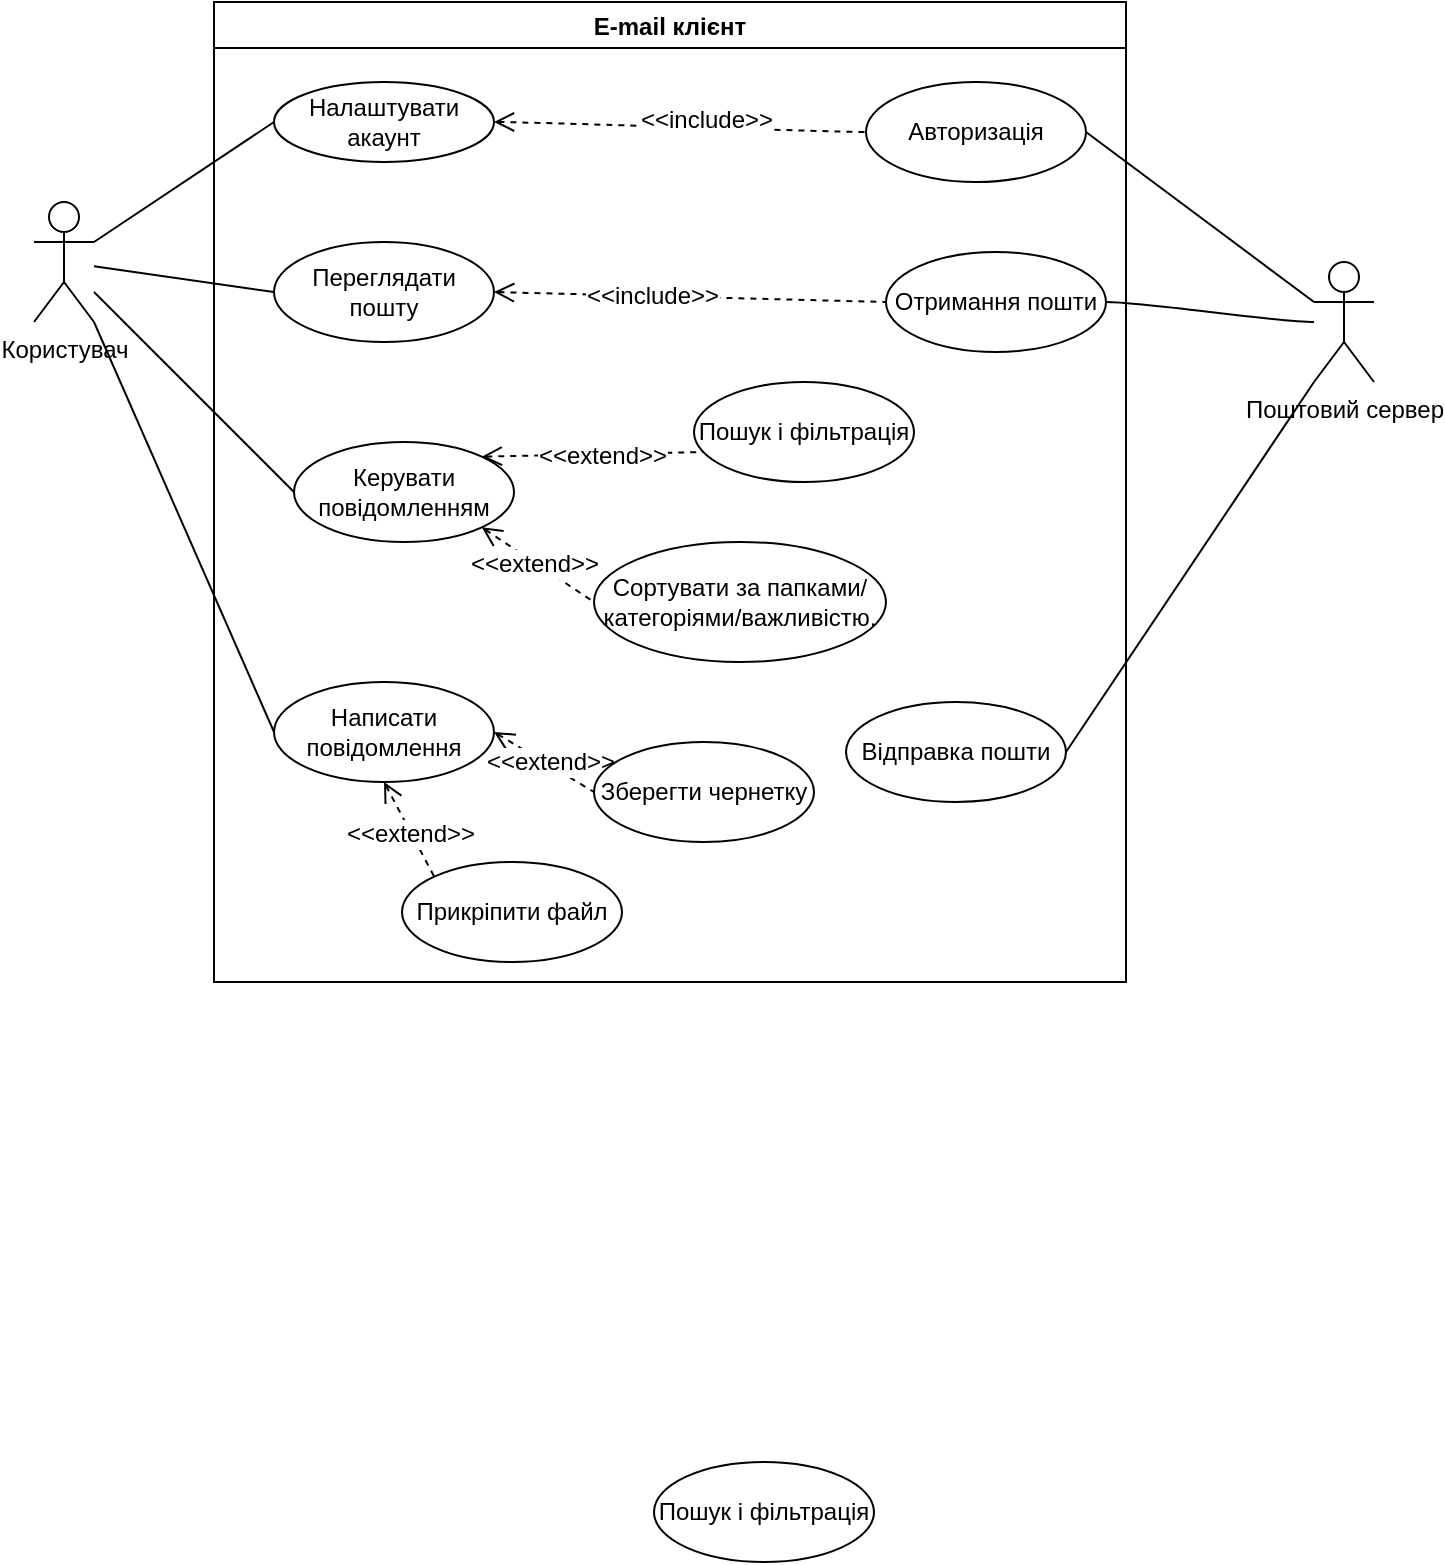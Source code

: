 <mxfile version="28.2.3">
  <diagram name="Сторінка-1" id="vSKm7By8YL-TwdSfs9O_">
    <mxGraphModel dx="1422" dy="811" grid="1" gridSize="10" guides="1" tooltips="1" connect="1" arrows="1" fold="1" page="1" pageScale="1" pageWidth="827" pageHeight="1169" math="0" shadow="0">
      <root>
        <mxCell id="0" />
        <mxCell id="1" parent="0" />
        <mxCell id="dgDFlRBfYXEU3C94xwk2-1" value="E-mail клієнт" style="swimlane;" vertex="1" parent="1">
          <mxGeometry x="220" y="100" width="456" height="490" as="geometry" />
        </mxCell>
        <mxCell id="dgDFlRBfYXEU3C94xwk2-31" style="edgeStyle=entityRelationEdgeStyle;curved=1;rounded=0;orthogonalLoop=1;jettySize=auto;html=1;startArrow=open;endArrow=none;segment=10;sourcePerimeterSpacing=0;targetPerimeterSpacing=0;exitX=1;exitY=0.5;exitDx=0;exitDy=0;entryX=0;entryY=0.5;entryDx=0;entryDy=0;fontSize=12;startSize=8;endSize=8;endFill=0;dashed=1;startFill=0;" edge="1" parent="dgDFlRBfYXEU3C94xwk2-1" source="dgDFlRBfYXEU3C94xwk2-4" target="dgDFlRBfYXEU3C94xwk2-24">
          <mxGeometry relative="1" as="geometry" />
        </mxCell>
        <mxCell id="dgDFlRBfYXEU3C94xwk2-32" value="&amp;lt;&amp;lt;include&amp;gt;&amp;gt;" style="edgeLabel;html=1;align=center;verticalAlign=middle;resizable=0;points=[];fontSize=12;" vertex="1" connectable="0" parent="dgDFlRBfYXEU3C94xwk2-31">
          <mxGeometry x="0.136" y="4" relative="1" as="geometry">
            <mxPoint as="offset" />
          </mxGeometry>
        </mxCell>
        <mxCell id="dgDFlRBfYXEU3C94xwk2-4" value="Налаштувати акаунт" style="ellipse;whiteSpace=wrap;html=1;align=center;newEdgeStyle={&quot;edgeStyle&quot;:&quot;entityRelationEdgeStyle&quot;,&quot;startArrow&quot;:&quot;none&quot;,&quot;endArrow&quot;:&quot;none&quot;,&quot;segment&quot;:10,&quot;curved&quot;:1,&quot;sourcePerimeterSpacing&quot;:0,&quot;targetPerimeterSpacing&quot;:0};treeFolding=1;treeMoving=1;" vertex="1" parent="dgDFlRBfYXEU3C94xwk2-1">
          <mxGeometry x="30" y="40" width="110" height="40" as="geometry" />
        </mxCell>
        <mxCell id="dgDFlRBfYXEU3C94xwk2-33" style="rounded=0;orthogonalLoop=1;jettySize=auto;html=1;startArrow=open;endArrow=none;segment=10;sourcePerimeterSpacing=0;targetPerimeterSpacing=0;exitX=1;exitY=0.5;exitDx=0;exitDy=0;entryX=0;entryY=0.5;entryDx=0;entryDy=0;fontSize=12;startSize=8;endSize=8;endFill=0;dashed=1;startFill=0;" edge="1" parent="dgDFlRBfYXEU3C94xwk2-1" source="dgDFlRBfYXEU3C94xwk2-5" target="dgDFlRBfYXEU3C94xwk2-26">
          <mxGeometry relative="1" as="geometry" />
        </mxCell>
        <mxCell id="dgDFlRBfYXEU3C94xwk2-34" value="&amp;lt;&amp;lt;include&amp;gt;&amp;gt;" style="edgeLabel;html=1;align=center;verticalAlign=middle;resizable=0;points=[];fontSize=12;" vertex="1" connectable="0" parent="dgDFlRBfYXEU3C94xwk2-33">
          <mxGeometry x="-0.192" relative="1" as="geometry">
            <mxPoint as="offset" />
          </mxGeometry>
        </mxCell>
        <mxCell id="dgDFlRBfYXEU3C94xwk2-5" value="Переглядати пошту" style="ellipse;whiteSpace=wrap;html=1;align=center;newEdgeStyle={&quot;edgeStyle&quot;:&quot;entityRelationEdgeStyle&quot;,&quot;startArrow&quot;:&quot;none&quot;,&quot;endArrow&quot;:&quot;none&quot;,&quot;segment&quot;:10,&quot;curved&quot;:1,&quot;sourcePerimeterSpacing&quot;:0,&quot;targetPerimeterSpacing&quot;:0};treeFolding=1;treeMoving=1;" vertex="1" parent="dgDFlRBfYXEU3C94xwk2-1">
          <mxGeometry x="30" y="120" width="110" height="50" as="geometry" />
        </mxCell>
        <mxCell id="dgDFlRBfYXEU3C94xwk2-6" value="Сортувати за папками/категоріями/важливістю." style="ellipse;whiteSpace=wrap;html=1;align=center;newEdgeStyle={&quot;edgeStyle&quot;:&quot;entityRelationEdgeStyle&quot;,&quot;startArrow&quot;:&quot;none&quot;,&quot;endArrow&quot;:&quot;none&quot;,&quot;segment&quot;:10,&quot;curved&quot;:1,&quot;sourcePerimeterSpacing&quot;:0,&quot;targetPerimeterSpacing&quot;:0};treeFolding=1;treeMoving=1;" vertex="1" parent="dgDFlRBfYXEU3C94xwk2-1">
          <mxGeometry x="190" y="270" width="146" height="60" as="geometry" />
        </mxCell>
        <mxCell id="dgDFlRBfYXEU3C94xwk2-46" style="rounded=0;orthogonalLoop=1;jettySize=auto;html=1;startArrow=open;endArrow=none;segment=10;sourcePerimeterSpacing=0;targetPerimeterSpacing=0;exitX=0.5;exitY=1;exitDx=0;exitDy=0;entryX=0;entryY=0;entryDx=0;entryDy=0;fontSize=12;startSize=8;endSize=8;dashed=1;startFill=0;" edge="1" parent="dgDFlRBfYXEU3C94xwk2-1" source="dgDFlRBfYXEU3C94xwk2-11" target="dgDFlRBfYXEU3C94xwk2-45">
          <mxGeometry relative="1" as="geometry" />
        </mxCell>
        <mxCell id="dgDFlRBfYXEU3C94xwk2-47" value="&amp;lt;&amp;lt;extend&amp;gt;&amp;gt;" style="edgeLabel;html=1;align=center;verticalAlign=middle;resizable=0;points=[];fontSize=12;" vertex="1" connectable="0" parent="dgDFlRBfYXEU3C94xwk2-46">
          <mxGeometry x="0.085" y="-1" relative="1" as="geometry">
            <mxPoint as="offset" />
          </mxGeometry>
        </mxCell>
        <mxCell id="dgDFlRBfYXEU3C94xwk2-48" style="rounded=0;orthogonalLoop=1;jettySize=auto;html=1;startArrow=open;endArrow=none;segment=10;sourcePerimeterSpacing=0;targetPerimeterSpacing=0;exitX=1;exitY=0.5;exitDx=0;exitDy=0;entryX=0;entryY=0.5;entryDx=0;entryDy=0;fontSize=12;startSize=8;endSize=8;dashed=1;startFill=0;" edge="1" parent="dgDFlRBfYXEU3C94xwk2-1" source="dgDFlRBfYXEU3C94xwk2-11" target="dgDFlRBfYXEU3C94xwk2-44">
          <mxGeometry relative="1" as="geometry" />
        </mxCell>
        <mxCell id="dgDFlRBfYXEU3C94xwk2-49" value="&amp;lt;&amp;lt;extend&amp;gt;&amp;gt;" style="edgeLabel;html=1;align=center;verticalAlign=middle;resizable=0;points=[];fontSize=12;" vertex="1" connectable="0" parent="dgDFlRBfYXEU3C94xwk2-48">
          <mxGeometry x="0.088" y="2" relative="1" as="geometry">
            <mxPoint as="offset" />
          </mxGeometry>
        </mxCell>
        <mxCell id="dgDFlRBfYXEU3C94xwk2-11" value="Написати повідомлення" style="ellipse;whiteSpace=wrap;html=1;align=center;newEdgeStyle={&quot;edgeStyle&quot;:&quot;entityRelationEdgeStyle&quot;,&quot;startArrow&quot;:&quot;none&quot;,&quot;endArrow&quot;:&quot;none&quot;,&quot;segment&quot;:10,&quot;curved&quot;:1,&quot;sourcePerimeterSpacing&quot;:0,&quot;targetPerimeterSpacing&quot;:0};treeFolding=1;treeMoving=1;" vertex="1" parent="dgDFlRBfYXEU3C94xwk2-1">
          <mxGeometry x="30" y="340" width="110" height="50" as="geometry" />
        </mxCell>
        <mxCell id="dgDFlRBfYXEU3C94xwk2-39" style="rounded=0;orthogonalLoop=1;jettySize=auto;html=1;startArrow=open;endArrow=none;segment=10;sourcePerimeterSpacing=0;targetPerimeterSpacing=0;exitX=1;exitY=1;exitDx=0;exitDy=0;entryX=0;entryY=0.5;entryDx=0;entryDy=0;fontSize=12;startSize=8;endSize=8;dashed=1;startFill=0;" edge="1" parent="dgDFlRBfYXEU3C94xwk2-1" source="dgDFlRBfYXEU3C94xwk2-12" target="dgDFlRBfYXEU3C94xwk2-6">
          <mxGeometry relative="1" as="geometry" />
        </mxCell>
        <mxCell id="dgDFlRBfYXEU3C94xwk2-40" value="&amp;lt;&amp;lt;extend&amp;gt;&amp;gt;" style="edgeLabel;html=1;align=center;verticalAlign=middle;resizable=0;points=[];fontSize=12;" vertex="1" connectable="0" parent="dgDFlRBfYXEU3C94xwk2-39">
          <mxGeometry x="-0.054" y="-1" relative="1" as="geometry">
            <mxPoint as="offset" />
          </mxGeometry>
        </mxCell>
        <mxCell id="dgDFlRBfYXEU3C94xwk2-12" value="Керувати повідомленням" style="ellipse;whiteSpace=wrap;html=1;align=center;newEdgeStyle={&quot;edgeStyle&quot;:&quot;entityRelationEdgeStyle&quot;,&quot;startArrow&quot;:&quot;none&quot;,&quot;endArrow&quot;:&quot;none&quot;,&quot;segment&quot;:10,&quot;curved&quot;:1,&quot;sourcePerimeterSpacing&quot;:0,&quot;targetPerimeterSpacing&quot;:0};treeFolding=1;treeMoving=1;" vertex="1" parent="dgDFlRBfYXEU3C94xwk2-1">
          <mxGeometry x="40" y="220" width="110" height="50" as="geometry" />
        </mxCell>
        <mxCell id="dgDFlRBfYXEU3C94xwk2-18" value="Пошук і фільтрація" style="ellipse;whiteSpace=wrap;html=1;align=center;newEdgeStyle={&quot;edgeStyle&quot;:&quot;entityRelationEdgeStyle&quot;,&quot;startArrow&quot;:&quot;none&quot;,&quot;endArrow&quot;:&quot;none&quot;,&quot;segment&quot;:10,&quot;curved&quot;:1,&quot;sourcePerimeterSpacing&quot;:0,&quot;targetPerimeterSpacing&quot;:0};treeFolding=1;treeMoving=1;" vertex="1" parent="dgDFlRBfYXEU3C94xwk2-1">
          <mxGeometry x="240" y="190" width="110" height="50" as="geometry" />
        </mxCell>
        <mxCell id="dgDFlRBfYXEU3C94xwk2-24" value="Авторизація" style="ellipse;whiteSpace=wrap;html=1;align=center;newEdgeStyle={&quot;edgeStyle&quot;:&quot;entityRelationEdgeStyle&quot;,&quot;startArrow&quot;:&quot;none&quot;,&quot;endArrow&quot;:&quot;none&quot;,&quot;segment&quot;:10,&quot;curved&quot;:1,&quot;sourcePerimeterSpacing&quot;:0,&quot;targetPerimeterSpacing&quot;:0};treeFolding=1;treeMoving=1;" vertex="1" parent="dgDFlRBfYXEU3C94xwk2-1">
          <mxGeometry x="326" y="40" width="110" height="50" as="geometry" />
        </mxCell>
        <mxCell id="dgDFlRBfYXEU3C94xwk2-26" value="Отримання пошти" style="ellipse;whiteSpace=wrap;html=1;align=center;newEdgeStyle={&quot;edgeStyle&quot;:&quot;entityRelationEdgeStyle&quot;,&quot;startArrow&quot;:&quot;none&quot;,&quot;endArrow&quot;:&quot;none&quot;,&quot;segment&quot;:10,&quot;curved&quot;:1,&quot;sourcePerimeterSpacing&quot;:0,&quot;targetPerimeterSpacing&quot;:0};treeFolding=1;treeMoving=1;" vertex="1" parent="dgDFlRBfYXEU3C94xwk2-1">
          <mxGeometry x="336" y="125" width="110" height="50" as="geometry" />
        </mxCell>
        <mxCell id="dgDFlRBfYXEU3C94xwk2-27" value="Відправка пошти" style="ellipse;whiteSpace=wrap;html=1;align=center;newEdgeStyle={&quot;edgeStyle&quot;:&quot;entityRelationEdgeStyle&quot;,&quot;startArrow&quot;:&quot;none&quot;,&quot;endArrow&quot;:&quot;none&quot;,&quot;segment&quot;:10,&quot;curved&quot;:1,&quot;sourcePerimeterSpacing&quot;:0,&quot;targetPerimeterSpacing&quot;:0};treeFolding=1;treeMoving=1;" vertex="1" parent="dgDFlRBfYXEU3C94xwk2-1">
          <mxGeometry x="316" y="350" width="110" height="50" as="geometry" />
        </mxCell>
        <mxCell id="dgDFlRBfYXEU3C94xwk2-35" style="rounded=0;orthogonalLoop=1;jettySize=auto;html=1;startArrow=open;endArrow=none;segment=10;sourcePerimeterSpacing=0;targetPerimeterSpacing=0;exitX=1;exitY=0;exitDx=0;exitDy=0;entryX=0.045;entryY=0.7;entryDx=0;entryDy=0;entryPerimeter=0;fontSize=12;startSize=8;endSize=8;dashed=1;startFill=0;" edge="1" parent="dgDFlRBfYXEU3C94xwk2-1" source="dgDFlRBfYXEU3C94xwk2-12" target="dgDFlRBfYXEU3C94xwk2-18">
          <mxGeometry relative="1" as="geometry" />
        </mxCell>
        <mxCell id="dgDFlRBfYXEU3C94xwk2-36" value="&amp;lt;&amp;lt;extend&amp;gt;&amp;gt;" style="edgeLabel;html=1;align=center;verticalAlign=middle;resizable=0;points=[];fontSize=12;" vertex="1" connectable="0" parent="dgDFlRBfYXEU3C94xwk2-35">
          <mxGeometry x="0.08" y="-1" relative="1" as="geometry">
            <mxPoint as="offset" />
          </mxGeometry>
        </mxCell>
        <mxCell id="dgDFlRBfYXEU3C94xwk2-44" value="Зберегти чернетку" style="ellipse;whiteSpace=wrap;html=1;align=center;newEdgeStyle={&quot;edgeStyle&quot;:&quot;entityRelationEdgeStyle&quot;,&quot;startArrow&quot;:&quot;none&quot;,&quot;endArrow&quot;:&quot;none&quot;,&quot;segment&quot;:10,&quot;curved&quot;:1,&quot;sourcePerimeterSpacing&quot;:0,&quot;targetPerimeterSpacing&quot;:0};treeFolding=1;treeMoving=1;" vertex="1" parent="dgDFlRBfYXEU3C94xwk2-1">
          <mxGeometry x="190" y="370" width="110" height="50" as="geometry" />
        </mxCell>
        <mxCell id="dgDFlRBfYXEU3C94xwk2-45" value="Прикріпити файл" style="ellipse;whiteSpace=wrap;html=1;align=center;newEdgeStyle={&quot;edgeStyle&quot;:&quot;entityRelationEdgeStyle&quot;,&quot;startArrow&quot;:&quot;none&quot;,&quot;endArrow&quot;:&quot;none&quot;,&quot;segment&quot;:10,&quot;curved&quot;:1,&quot;sourcePerimeterSpacing&quot;:0,&quot;targetPerimeterSpacing&quot;:0};treeFolding=1;treeMoving=1;" vertex="1" parent="dgDFlRBfYXEU3C94xwk2-1">
          <mxGeometry x="94" y="430" width="110" height="50" as="geometry" />
        </mxCell>
        <mxCell id="dgDFlRBfYXEU3C94xwk2-2" value="Користувач" style="shape=umlActor;verticalLabelPosition=bottom;verticalAlign=top;html=1;outlineConnect=0;" vertex="1" parent="1">
          <mxGeometry x="130" y="200" width="30" height="60" as="geometry" />
        </mxCell>
        <mxCell id="dgDFlRBfYXEU3C94xwk2-3" value="Поштовий сервер" style="shape=umlActor;verticalLabelPosition=bottom;verticalAlign=top;html=1;outlineConnect=0;" vertex="1" parent="1">
          <mxGeometry x="770" y="230" width="30" height="60" as="geometry" />
        </mxCell>
        <mxCell id="dgDFlRBfYXEU3C94xwk2-13" style="rounded=0;orthogonalLoop=1;jettySize=auto;html=1;startArrow=none;endArrow=none;segment=10;sourcePerimeterSpacing=0;targetPerimeterSpacing=0;exitX=0;exitY=0.5;exitDx=0;exitDy=0;entryX=1;entryY=0.333;entryDx=0;entryDy=0;entryPerimeter=0;fontSize=12;startSize=8;endSize=8;" edge="1" parent="1" source="dgDFlRBfYXEU3C94xwk2-4" target="dgDFlRBfYXEU3C94xwk2-2">
          <mxGeometry relative="1" as="geometry" />
        </mxCell>
        <mxCell id="dgDFlRBfYXEU3C94xwk2-14" style="rounded=0;orthogonalLoop=1;jettySize=auto;html=1;startArrow=none;endArrow=none;segment=10;sourcePerimeterSpacing=0;targetPerimeterSpacing=0;exitX=0;exitY=0.5;exitDx=0;exitDy=0;fontSize=12;startSize=8;endSize=8;" edge="1" parent="1" source="dgDFlRBfYXEU3C94xwk2-5" target="dgDFlRBfYXEU3C94xwk2-2">
          <mxGeometry relative="1" as="geometry" />
        </mxCell>
        <mxCell id="dgDFlRBfYXEU3C94xwk2-15" style="rounded=0;orthogonalLoop=1;jettySize=auto;html=1;startArrow=none;endArrow=none;segment=10;sourcePerimeterSpacing=0;targetPerimeterSpacing=0;exitX=0;exitY=0.5;exitDx=0;exitDy=0;entryX=1;entryY=1;entryDx=0;entryDy=0;entryPerimeter=0;fontSize=12;startSize=8;endSize=8;" edge="1" parent="1" source="dgDFlRBfYXEU3C94xwk2-11" target="dgDFlRBfYXEU3C94xwk2-2">
          <mxGeometry relative="1" as="geometry" />
        </mxCell>
        <mxCell id="dgDFlRBfYXEU3C94xwk2-16" style="rounded=0;orthogonalLoop=1;jettySize=auto;html=1;startArrow=none;endArrow=none;segment=10;sourcePerimeterSpacing=0;targetPerimeterSpacing=0;exitX=0;exitY=0.5;exitDx=0;exitDy=0;fontSize=12;startSize=8;endSize=8;" edge="1" parent="1" source="dgDFlRBfYXEU3C94xwk2-12" target="dgDFlRBfYXEU3C94xwk2-2">
          <mxGeometry relative="1" as="geometry" />
        </mxCell>
        <mxCell id="dgDFlRBfYXEU3C94xwk2-25" value="Пошук і фільтрація" style="ellipse;whiteSpace=wrap;html=1;align=center;newEdgeStyle={&quot;edgeStyle&quot;:&quot;entityRelationEdgeStyle&quot;,&quot;startArrow&quot;:&quot;none&quot;,&quot;endArrow&quot;:&quot;none&quot;,&quot;segment&quot;:10,&quot;curved&quot;:1,&quot;sourcePerimeterSpacing&quot;:0,&quot;targetPerimeterSpacing&quot;:0};treeFolding=1;treeMoving=1;" vertex="1" parent="1">
          <mxGeometry x="440" y="830" width="110" height="50" as="geometry" />
        </mxCell>
        <mxCell id="dgDFlRBfYXEU3C94xwk2-28" style="edgeStyle=entityRelationEdgeStyle;curved=1;rounded=0;orthogonalLoop=1;jettySize=auto;html=1;startArrow=none;endArrow=none;segment=10;sourcePerimeterSpacing=0;targetPerimeterSpacing=0;exitX=1;exitY=0.5;exitDx=0;exitDy=0;fontSize=12;startSize=8;endSize=8;" edge="1" parent="1" source="dgDFlRBfYXEU3C94xwk2-26" target="dgDFlRBfYXEU3C94xwk2-3">
          <mxGeometry relative="1" as="geometry" />
        </mxCell>
        <mxCell id="dgDFlRBfYXEU3C94xwk2-29" style="rounded=0;orthogonalLoop=1;jettySize=auto;html=1;startArrow=none;endArrow=none;segment=10;sourcePerimeterSpacing=0;targetPerimeterSpacing=0;exitX=1;exitY=0.5;exitDx=0;exitDy=0;entryX=0;entryY=0.333;entryDx=0;entryDy=0;entryPerimeter=0;fontSize=12;startSize=8;endSize=8;" edge="1" parent="1" source="dgDFlRBfYXEU3C94xwk2-24" target="dgDFlRBfYXEU3C94xwk2-3">
          <mxGeometry relative="1" as="geometry" />
        </mxCell>
        <mxCell id="dgDFlRBfYXEU3C94xwk2-30" style="rounded=0;orthogonalLoop=1;jettySize=auto;html=1;startArrow=none;endArrow=none;segment=10;sourcePerimeterSpacing=0;targetPerimeterSpacing=0;exitX=1;exitY=0.5;exitDx=0;exitDy=0;entryX=0;entryY=1;entryDx=0;entryDy=0;entryPerimeter=0;fontSize=12;startSize=8;endSize=8;" edge="1" parent="1" source="dgDFlRBfYXEU3C94xwk2-27" target="dgDFlRBfYXEU3C94xwk2-3">
          <mxGeometry relative="1" as="geometry" />
        </mxCell>
      </root>
    </mxGraphModel>
  </diagram>
</mxfile>

